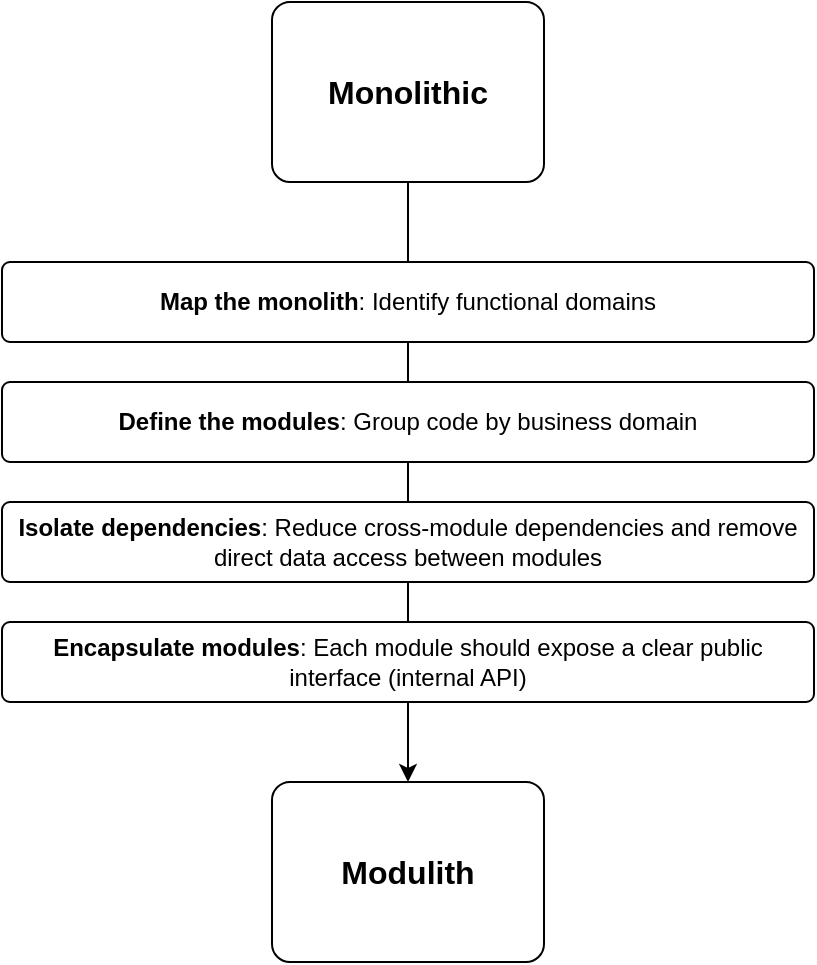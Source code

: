 <mxfile version="26.1.3">
  <diagram name="Page-1" id="bYduxgUlLA_vAoMKOvmd">
    <mxGraphModel dx="1434" dy="746" grid="1" gridSize="10" guides="1" tooltips="1" connect="1" arrows="1" fold="1" page="1" pageScale="1" pageWidth="827" pageHeight="1169" math="0" shadow="0">
      <root>
        <mxCell id="0" />
        <mxCell id="1" parent="0" />
        <mxCell id="IsHvYro69W-qQTr8487--13" value="" style="endArrow=classic;html=1;rounded=0;exitX=0.5;exitY=1;exitDx=0;exitDy=0;entryX=0.5;entryY=0;entryDx=0;entryDy=0;" edge="1" parent="1" source="IsHvYro69W-qQTr8487--12" target="IsHvYro69W-qQTr8487--4">
          <mxGeometry width="50" height="50" relative="1" as="geometry">
            <mxPoint x="390" y="610" as="sourcePoint" />
            <mxPoint x="440" y="560" as="targetPoint" />
          </mxGeometry>
        </mxCell>
        <mxCell id="IsHvYro69W-qQTr8487--4" value="&lt;font style=&quot;font-size: 16px;&quot;&gt;&lt;b&gt;Modulith&lt;/b&gt;&lt;/font&gt;" style="rounded=1;arcSize=10;whiteSpace=wrap;html=1;align=center;" vertex="1" parent="1">
          <mxGeometry x="346" y="670" width="136" height="90" as="geometry" />
        </mxCell>
        <mxCell id="IsHvYro69W-qQTr8487--5" value="&lt;strong data-end=&quot;75&quot; data-start=&quot;55&quot;&gt;Map the monolith&lt;/strong&gt;: Identify functional domains" style="rounded=1;arcSize=10;whiteSpace=wrap;html=1;align=center;" vertex="1" parent="1">
          <mxGeometry x="211" y="410" width="406" height="40" as="geometry" />
        </mxCell>
        <mxCell id="IsHvYro69W-qQTr8487--6" value="&lt;strong data-end=&quot;207&quot; data-start=&quot;185&quot;&gt;Define the modules&lt;/strong&gt;: Group code by business domain" style="rounded=1;arcSize=10;whiteSpace=wrap;html=1;align=center;" vertex="1" parent="1">
          <mxGeometry x="211" y="470" width="406" height="40" as="geometry" />
        </mxCell>
        <mxCell id="IsHvYro69W-qQTr8487--8" value="&lt;strong data-end=&quot;343&quot; data-start=&quot;319&quot;&gt;Isolate dependencies&lt;/strong&gt;: Reduce cross-module dependencies and remove direct data access between modules" style="rounded=1;arcSize=10;whiteSpace=wrap;html=1;align=center;" vertex="1" parent="1">
          <mxGeometry x="211" y="530" width="406" height="40" as="geometry" />
        </mxCell>
        <mxCell id="IsHvYro69W-qQTr8487--11" value="&lt;strong data-end=&quot;451&quot; data-start=&quot;428&quot;&gt;Encapsulate modules&lt;/strong&gt;: Each module should expose a clear public interface (internal API)" style="rounded=1;arcSize=10;whiteSpace=wrap;html=1;align=center;" vertex="1" parent="1">
          <mxGeometry x="211" y="590" width="406" height="40" as="geometry" />
        </mxCell>
        <mxCell id="IsHvYro69W-qQTr8487--12" value="&lt;font style=&quot;font-size: 16px;&quot;&gt;&lt;b&gt;Monolithic&lt;/b&gt;&lt;/font&gt;" style="rounded=1;arcSize=10;whiteSpace=wrap;html=1;align=center;" vertex="1" parent="1">
          <mxGeometry x="346" y="280" width="136" height="90" as="geometry" />
        </mxCell>
      </root>
    </mxGraphModel>
  </diagram>
</mxfile>
